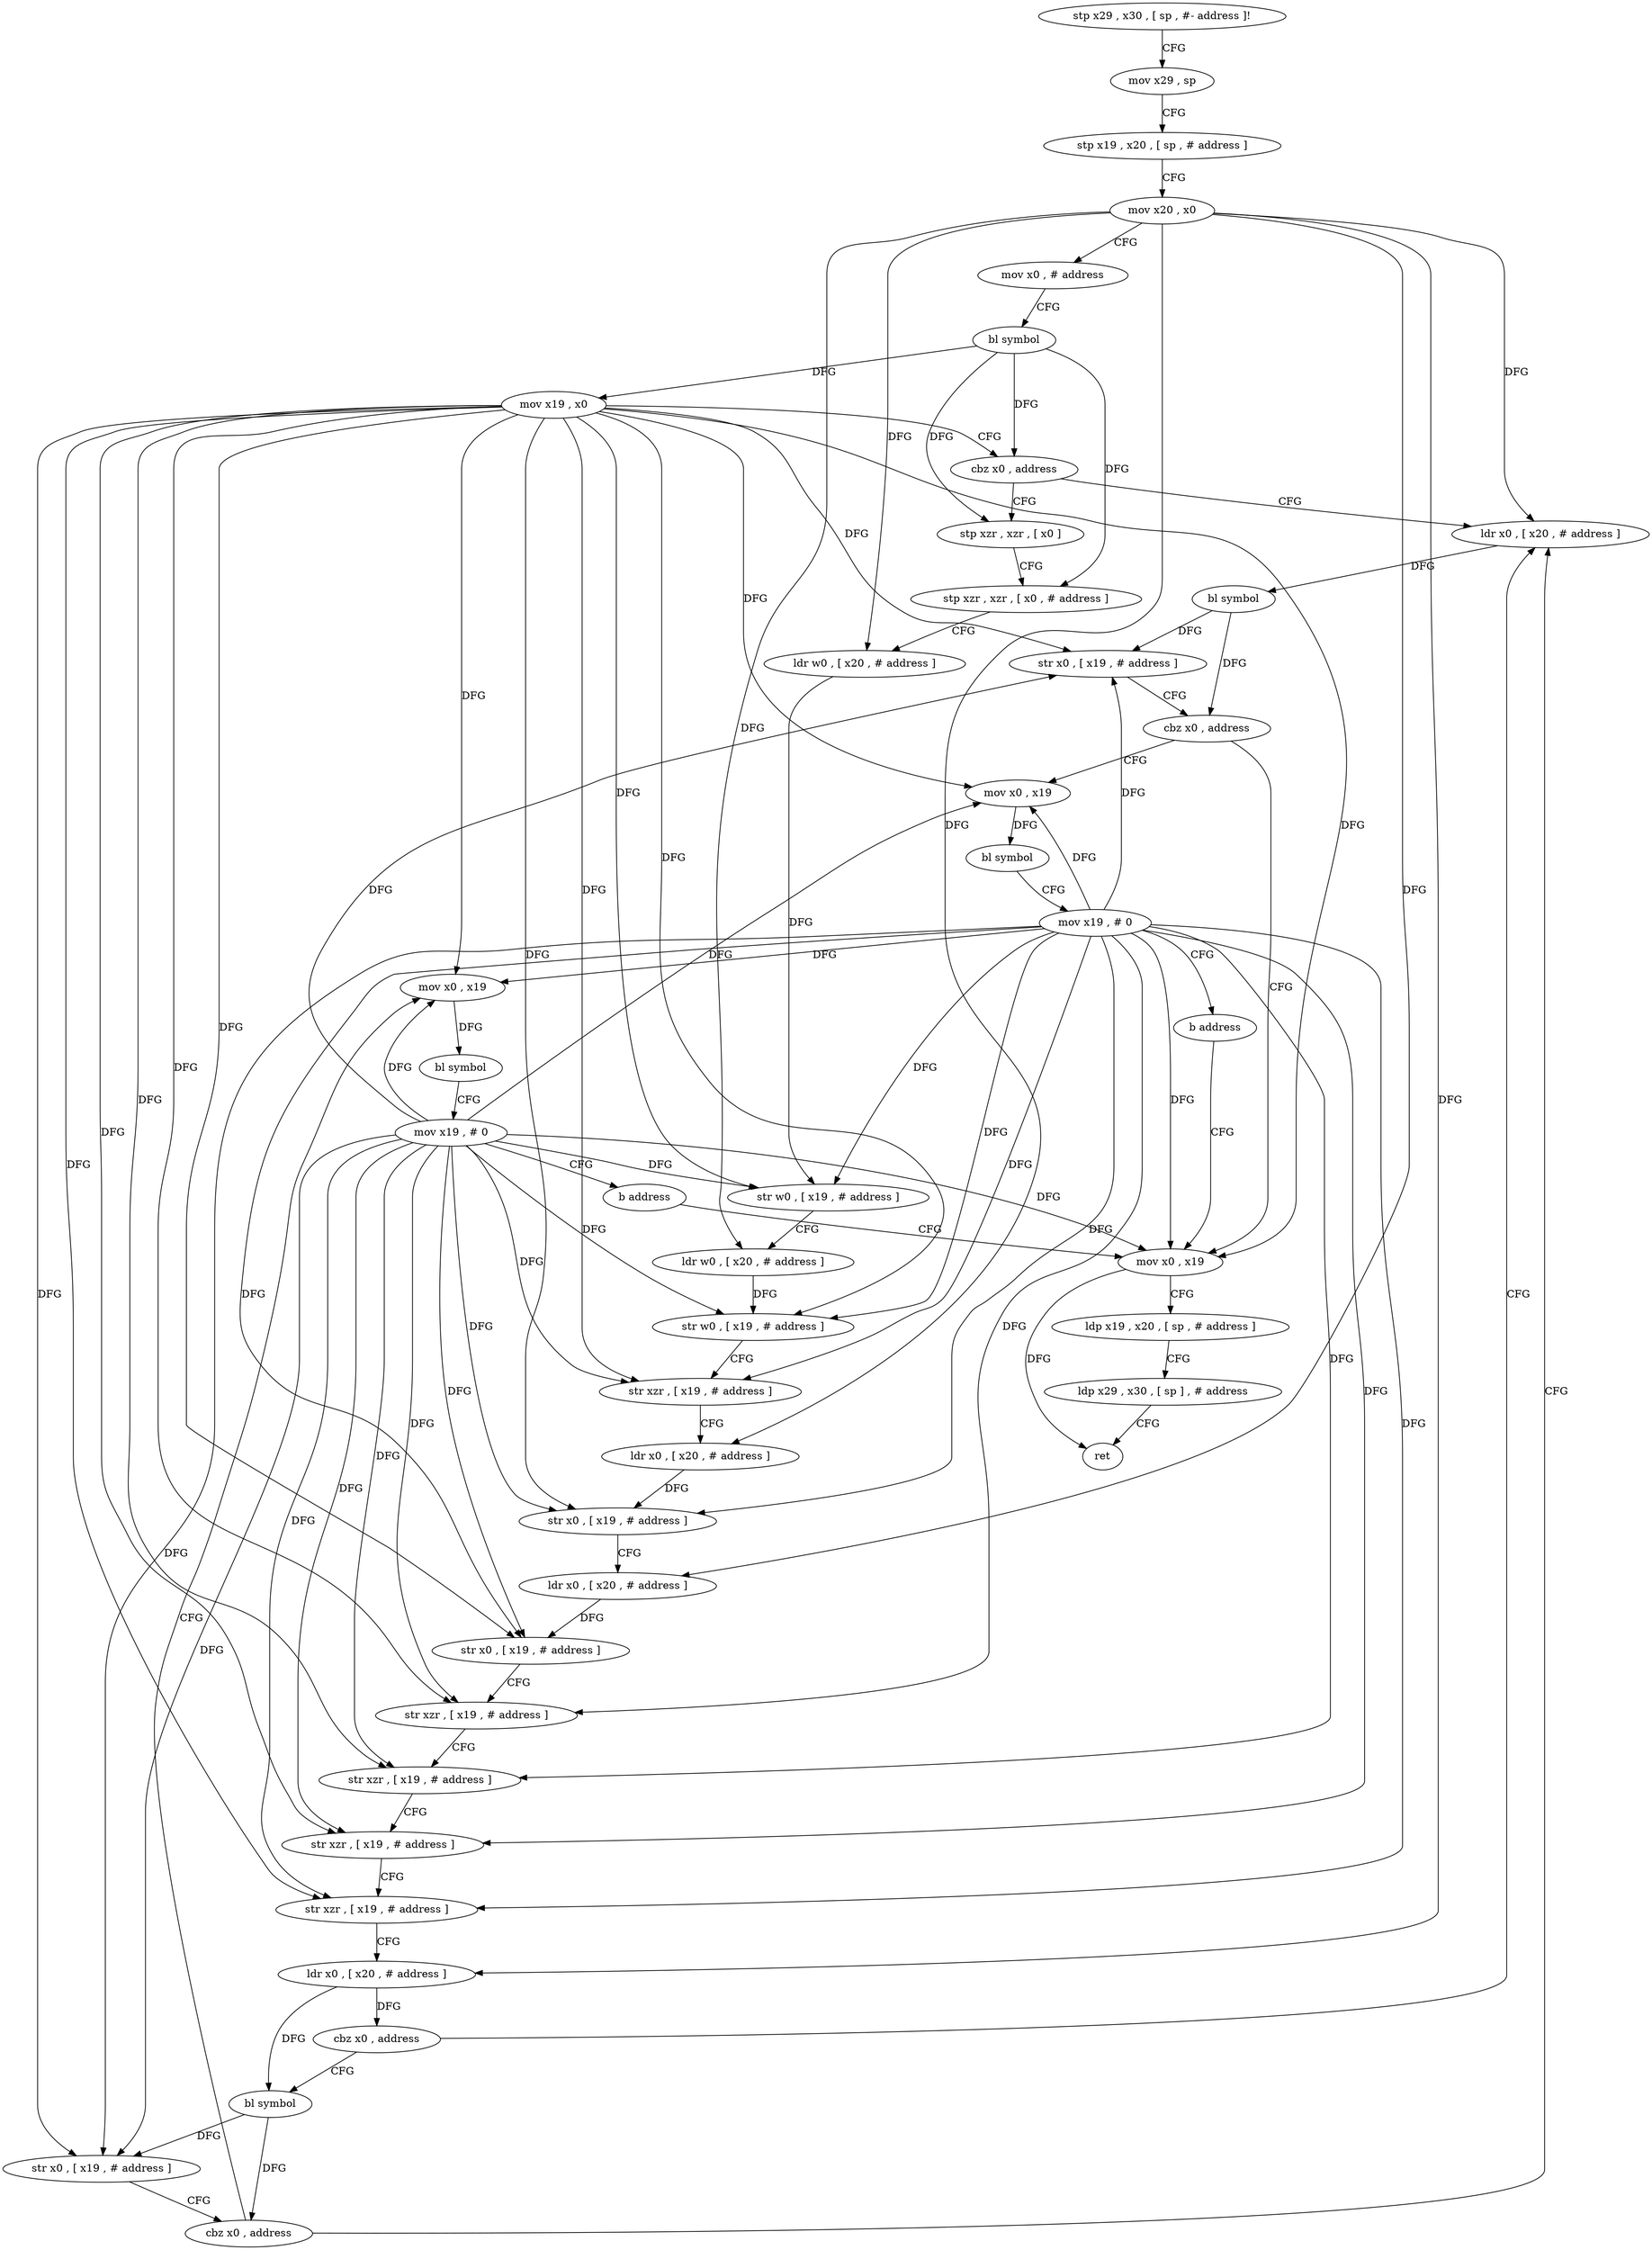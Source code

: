 digraph "func" {
"90996" [label = "stp x29 , x30 , [ sp , #- address ]!" ]
"91000" [label = "mov x29 , sp" ]
"91004" [label = "stp x19 , x20 , [ sp , # address ]" ]
"91008" [label = "mov x20 , x0" ]
"91012" [label = "mov x0 , # address" ]
"91016" [label = "bl symbol" ]
"91020" [label = "mov x19 , x0" ]
"91024" [label = "cbz x0 , address" ]
"91108" [label = "ldr x0 , [ x20 , # address ]" ]
"91028" [label = "stp xzr , xzr , [ x0 ]" ]
"91112" [label = "bl symbol" ]
"91116" [label = "str x0 , [ x19 , # address ]" ]
"91120" [label = "cbz x0 , address" ]
"91156" [label = "mov x0 , x19" ]
"91124" [label = "mov x0 , x19" ]
"91032" [label = "stp xzr , xzr , [ x0 , # address ]" ]
"91036" [label = "ldr w0 , [ x20 , # address ]" ]
"91040" [label = "str w0 , [ x19 , # address ]" ]
"91044" [label = "ldr w0 , [ x20 , # address ]" ]
"91048" [label = "str w0 , [ x19 , # address ]" ]
"91052" [label = "str xzr , [ x19 , # address ]" ]
"91056" [label = "ldr x0 , [ x20 , # address ]" ]
"91060" [label = "str x0 , [ x19 , # address ]" ]
"91064" [label = "ldr x0 , [ x20 , # address ]" ]
"91068" [label = "str x0 , [ x19 , # address ]" ]
"91072" [label = "str xzr , [ x19 , # address ]" ]
"91076" [label = "str xzr , [ x19 , # address ]" ]
"91080" [label = "str xzr , [ x19 , # address ]" ]
"91084" [label = "str xzr , [ x19 , # address ]" ]
"91088" [label = "ldr x0 , [ x20 , # address ]" ]
"91092" [label = "cbz x0 , address" ]
"91096" [label = "bl symbol" ]
"91160" [label = "bl symbol" ]
"91164" [label = "mov x19 , # 0" ]
"91168" [label = "b address" ]
"91128" [label = "ldp x19 , x20 , [ sp , # address ]" ]
"91132" [label = "ldp x29 , x30 , [ sp ] , # address" ]
"91136" [label = "ret" ]
"91100" [label = "str x0 , [ x19 , # address ]" ]
"91104" [label = "cbz x0 , address" ]
"91140" [label = "mov x0 , x19" ]
"91144" [label = "bl symbol" ]
"91148" [label = "mov x19 , # 0" ]
"91152" [label = "b address" ]
"90996" -> "91000" [ label = "CFG" ]
"91000" -> "91004" [ label = "CFG" ]
"91004" -> "91008" [ label = "CFG" ]
"91008" -> "91012" [ label = "CFG" ]
"91008" -> "91108" [ label = "DFG" ]
"91008" -> "91036" [ label = "DFG" ]
"91008" -> "91044" [ label = "DFG" ]
"91008" -> "91056" [ label = "DFG" ]
"91008" -> "91064" [ label = "DFG" ]
"91008" -> "91088" [ label = "DFG" ]
"91012" -> "91016" [ label = "CFG" ]
"91016" -> "91020" [ label = "DFG" ]
"91016" -> "91024" [ label = "DFG" ]
"91016" -> "91028" [ label = "DFG" ]
"91016" -> "91032" [ label = "DFG" ]
"91020" -> "91024" [ label = "CFG" ]
"91020" -> "91116" [ label = "DFG" ]
"91020" -> "91040" [ label = "DFG" ]
"91020" -> "91048" [ label = "DFG" ]
"91020" -> "91052" [ label = "DFG" ]
"91020" -> "91060" [ label = "DFG" ]
"91020" -> "91068" [ label = "DFG" ]
"91020" -> "91072" [ label = "DFG" ]
"91020" -> "91076" [ label = "DFG" ]
"91020" -> "91080" [ label = "DFG" ]
"91020" -> "91084" [ label = "DFG" ]
"91020" -> "91156" [ label = "DFG" ]
"91020" -> "91124" [ label = "DFG" ]
"91020" -> "91100" [ label = "DFG" ]
"91020" -> "91140" [ label = "DFG" ]
"91024" -> "91108" [ label = "CFG" ]
"91024" -> "91028" [ label = "CFG" ]
"91108" -> "91112" [ label = "DFG" ]
"91028" -> "91032" [ label = "CFG" ]
"91112" -> "91116" [ label = "DFG" ]
"91112" -> "91120" [ label = "DFG" ]
"91116" -> "91120" [ label = "CFG" ]
"91120" -> "91156" [ label = "CFG" ]
"91120" -> "91124" [ label = "CFG" ]
"91156" -> "91160" [ label = "DFG" ]
"91124" -> "91128" [ label = "CFG" ]
"91124" -> "91136" [ label = "DFG" ]
"91032" -> "91036" [ label = "CFG" ]
"91036" -> "91040" [ label = "DFG" ]
"91040" -> "91044" [ label = "CFG" ]
"91044" -> "91048" [ label = "DFG" ]
"91048" -> "91052" [ label = "CFG" ]
"91052" -> "91056" [ label = "CFG" ]
"91056" -> "91060" [ label = "DFG" ]
"91060" -> "91064" [ label = "CFG" ]
"91064" -> "91068" [ label = "DFG" ]
"91068" -> "91072" [ label = "CFG" ]
"91072" -> "91076" [ label = "CFG" ]
"91076" -> "91080" [ label = "CFG" ]
"91080" -> "91084" [ label = "CFG" ]
"91084" -> "91088" [ label = "CFG" ]
"91088" -> "91092" [ label = "DFG" ]
"91088" -> "91096" [ label = "DFG" ]
"91092" -> "91108" [ label = "CFG" ]
"91092" -> "91096" [ label = "CFG" ]
"91096" -> "91100" [ label = "DFG" ]
"91096" -> "91104" [ label = "DFG" ]
"91160" -> "91164" [ label = "CFG" ]
"91164" -> "91168" [ label = "CFG" ]
"91164" -> "91052" [ label = "DFG" ]
"91164" -> "91072" [ label = "DFG" ]
"91164" -> "91076" [ label = "DFG" ]
"91164" -> "91080" [ label = "DFG" ]
"91164" -> "91084" [ label = "DFG" ]
"91164" -> "91156" [ label = "DFG" ]
"91164" -> "91116" [ label = "DFG" ]
"91164" -> "91040" [ label = "DFG" ]
"91164" -> "91048" [ label = "DFG" ]
"91164" -> "91060" [ label = "DFG" ]
"91164" -> "91068" [ label = "DFG" ]
"91164" -> "91124" [ label = "DFG" ]
"91164" -> "91100" [ label = "DFG" ]
"91164" -> "91140" [ label = "DFG" ]
"91168" -> "91124" [ label = "CFG" ]
"91128" -> "91132" [ label = "CFG" ]
"91132" -> "91136" [ label = "CFG" ]
"91100" -> "91104" [ label = "CFG" ]
"91104" -> "91140" [ label = "CFG" ]
"91104" -> "91108" [ label = "CFG" ]
"91140" -> "91144" [ label = "DFG" ]
"91144" -> "91148" [ label = "CFG" ]
"91148" -> "91152" [ label = "CFG" ]
"91148" -> "91052" [ label = "DFG" ]
"91148" -> "91072" [ label = "DFG" ]
"91148" -> "91076" [ label = "DFG" ]
"91148" -> "91080" [ label = "DFG" ]
"91148" -> "91084" [ label = "DFG" ]
"91148" -> "91156" [ label = "DFG" ]
"91148" -> "91124" [ label = "DFG" ]
"91148" -> "91140" [ label = "DFG" ]
"91148" -> "91116" [ label = "DFG" ]
"91148" -> "91040" [ label = "DFG" ]
"91148" -> "91048" [ label = "DFG" ]
"91148" -> "91060" [ label = "DFG" ]
"91148" -> "91068" [ label = "DFG" ]
"91148" -> "91100" [ label = "DFG" ]
"91152" -> "91124" [ label = "CFG" ]
}
